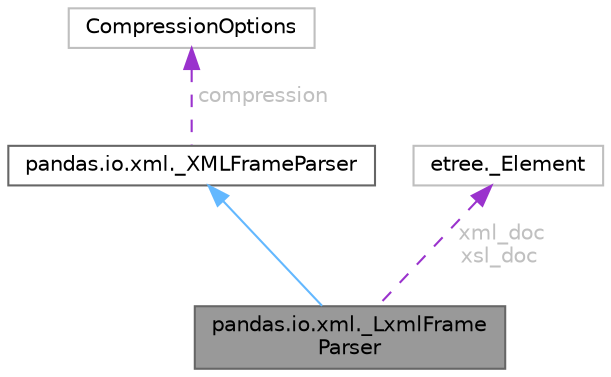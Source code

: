 digraph "pandas.io.xml._LxmlFrameParser"
{
 // LATEX_PDF_SIZE
  bgcolor="transparent";
  edge [fontname=Helvetica,fontsize=10,labelfontname=Helvetica,labelfontsize=10];
  node [fontname=Helvetica,fontsize=10,shape=box,height=0.2,width=0.4];
  Node1 [id="Node000001",label="pandas.io.xml._LxmlFrame\lParser",height=0.2,width=0.4,color="gray40", fillcolor="grey60", style="filled", fontcolor="black",tooltip=" "];
  Node2 -> Node1 [id="edge4_Node000001_Node000002",dir="back",color="steelblue1",style="solid",tooltip=" "];
  Node2 [id="Node000002",label="pandas.io.xml._XMLFrameParser",height=0.2,width=0.4,color="gray40", fillcolor="white", style="filled",URL="$db/de5/classpandas_1_1io_1_1xml_1_1__XMLFrameParser.html",tooltip=" "];
  Node3 -> Node2 [id="edge5_Node000002_Node000003",dir="back",color="darkorchid3",style="dashed",tooltip=" ",label=" compression",fontcolor="grey" ];
  Node3 [id="Node000003",label="CompressionOptions",height=0.2,width=0.4,color="grey75", fillcolor="white", style="filled",tooltip=" "];
  Node4 -> Node1 [id="edge6_Node000001_Node000004",dir="back",color="darkorchid3",style="dashed",tooltip=" ",label=" xml_doc\nxsl_doc",fontcolor="grey" ];
  Node4 [id="Node000004",label="etree._Element",height=0.2,width=0.4,color="grey75", fillcolor="white", style="filled",tooltip=" "];
}
